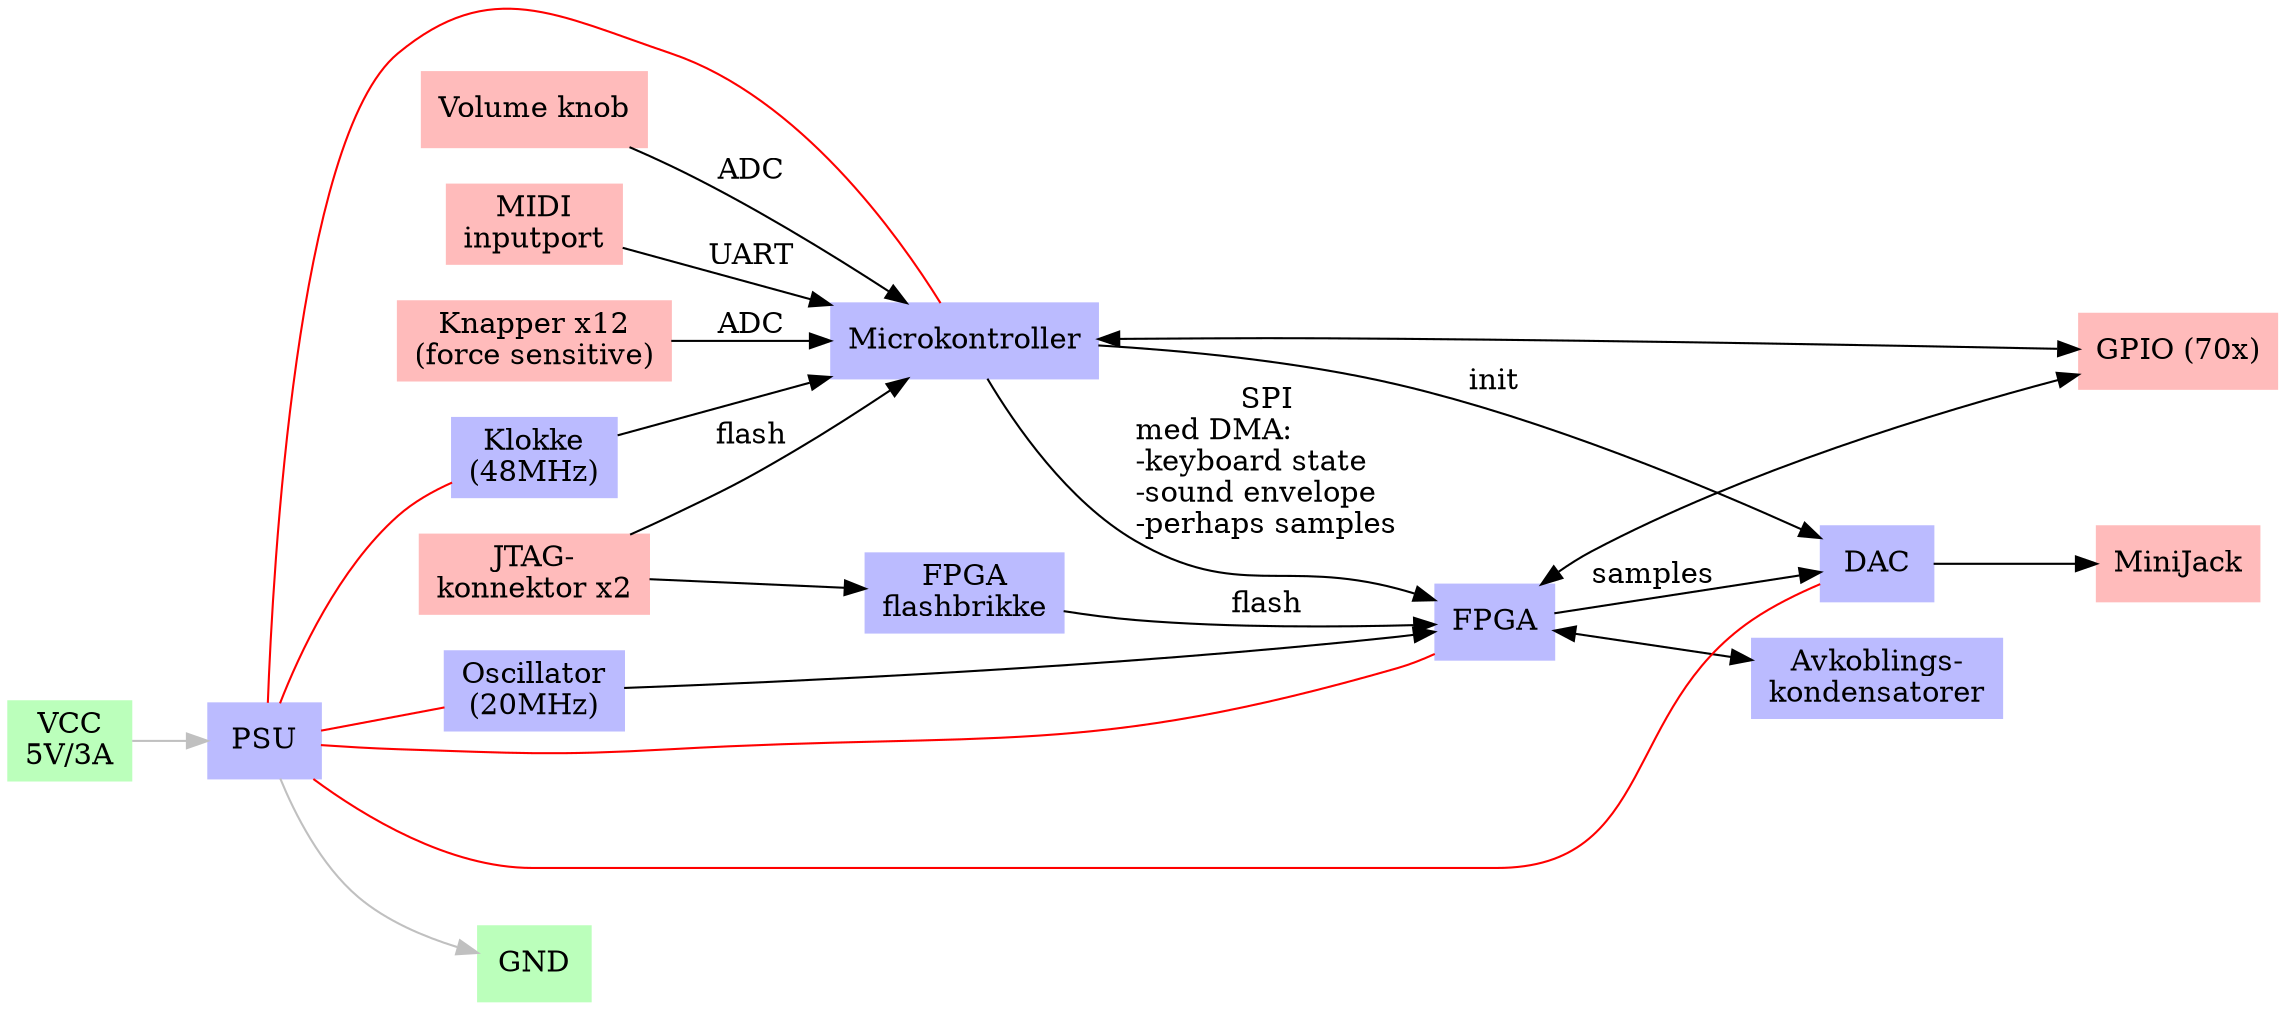 digraph G {
	rankdir=LR;
	overlap=false;
//	concentrate=true

	node [shape=box, style="filled", color="#bbbbff"]

	dac           [label="DAC"]
	fpga          [label="FPGA"]
	micro         [label="Microkontroller"]
	clk           [label="Klokke\n(48MHz)"]
	osc           [label="Oscillator\n(20MHz)"]
	flash         [label="FPGA\nflashbrikke"]
	PSU
	caps          [label="Avkoblings-\nkondensatorer"]

	{rank=same;clk;osc}

	node [color="#ffbbbb"]
	jtag          [label="JTAG-\nkonnektor x2"]
	midi          [label="MIDI\ninputport"]
	btn   [ label="Knapper x12\n(force sensitive)"]
	vol   [ label="Volume knob"]
	gpio          [label="GPIO (70x)"]
	jack          [label="MiniJack"]
	{rank=same;jtag;midi;btn;}
	{rank=same;gpio;jack;}

	node [color="#bbffbb"]
	VCC           [label="VCC\n5V/3A"]
	GND
	//{rank=same;VCC;GND;}

	// input
	jtag -> micro [label="flash"]
	jtag -> flash
	midi -> micro [label="UART"]
	btn -> micro  [label="ADC"]
	vol -> micro  [label="ADC"]

	micro -> gpio [dir=both]
	fpga -> gpio [dir=both]
	//micro -> gpio -> micro
	//fpga -> gpio -> fpga

	// output
	dac -> jack

	// internal
	flash -> fpga [label="flash"]
	micro -> fpga [label="SPI\nmed DMA:\l-keyboard state\l-sound envelope\l-perhaps samples\l"]
	micro -> dac  [label="init"]
	fpga -> dac   [label="samples"]
	fpga -> caps [dir=both]

	clk -> micro
	osc -> fpga



	edge [color="red", dir=none]
	PSU -> fpga
	PSU -> micro
	PSU -> clk
	PSU -> osc
	PSU -> dac

	edge [color="gray", dir=forward]
	VCC -> PSU -> GND
	/*
	VCC -> midi -> GND
	jack -> GND

	/**/
}
